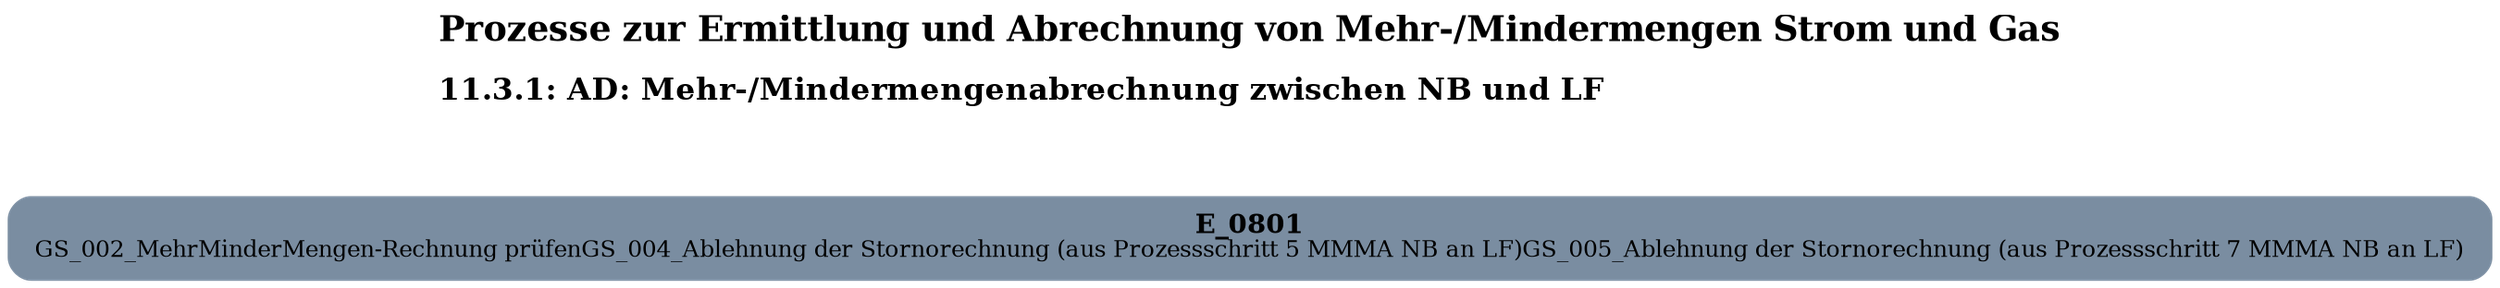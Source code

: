 digraph D {
    labelloc="t";
    label=<<B><FONT POINT-SIZE="18">Prozesse zur Ermittlung und Abrechnung von Mehr-/Mindermengen Strom und Gas</FONT></B><BR align="left"/><BR/><B><FONT POINT-SIZE="16">11.3.1: AD: Mehr-/Mindermengenabrechnung zwischen NB und LF</FONT></B><BR align="left"/><BR/><BR/><BR/>>;
    ratio="compress";
    concentrate=true;
    pack=true;
    rankdir=TB;
    packmode="array";
    size="20,20";
    "Empty" [margin="0.2,0.12", shape=box, style="filled,rounded", penwidth=0.0, fillcolor="#7a8da1", label=<<B>E_0801</B><BR align="center"/><FONT point-size="12">GS_002_MehrMinderMengen-Rechnung prüfen
GS_004_Ablehnung der Stornorechnung (aus Prozessschritt 5 MMMA NB an LF)
GS_005_Ablehnung der Stornorechnung (aus Prozessschritt 7 MMMA NB an LF)</FONT><BR align="center"/>>];


    bgcolor="transparent";
}